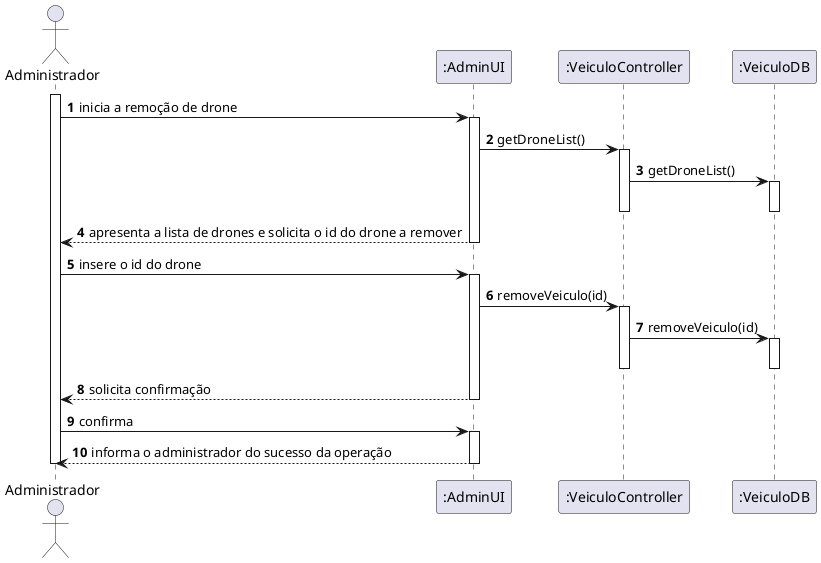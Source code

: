@startuml
autonumber

actor "Administrador" as ADMIN

participant ":AdminUI" as UI
participant ":VeiculoController" as CTRL
participant ":VeiculoDB" as DRDB


activate ADMIN
ADMIN -> UI : inicia a remoção de drone
activate UI
UI -> CTRL : getDroneList()
activate CTRL

CTRL -> DRDB : getDroneList()
activate DRDB
deactivate DRDB
deactivate CTRL
  
UI --> ADMIN : apresenta a lista de drones e solicita o id do drone a remover
deactivate UI

ADMIN -> UI : insere o id do drone
activate UI 
UI -> CTRL : removeVeiculo(id)
activate CTRL
CTRL -> DRDB : removeVeiculo(id)
activate DRDB
deactivate DRDB
deactivate CTRL
UI --> ADMIN : solicita confirmação
deactivate UI

ADMIN -> UI : confirma
activate UI
UI --> ADMIN : informa o administrador do sucesso da operação
deactivate UI
deactivate ADMIN

@enduml
